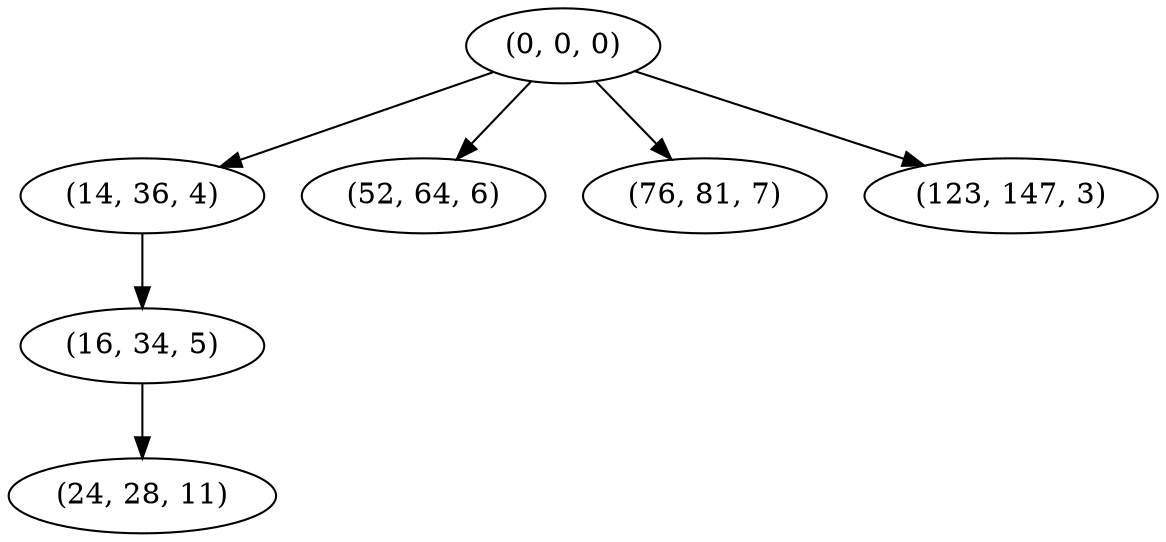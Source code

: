 digraph tree {
    "(0, 0, 0)";
    "(14, 36, 4)";
    "(16, 34, 5)";
    "(24, 28, 11)";
    "(52, 64, 6)";
    "(76, 81, 7)";
    "(123, 147, 3)";
    "(0, 0, 0)" -> "(14, 36, 4)";
    "(0, 0, 0)" -> "(52, 64, 6)";
    "(0, 0, 0)" -> "(76, 81, 7)";
    "(0, 0, 0)" -> "(123, 147, 3)";
    "(14, 36, 4)" -> "(16, 34, 5)";
    "(16, 34, 5)" -> "(24, 28, 11)";
}
